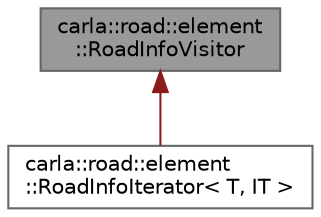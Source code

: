 digraph "carla::road::element::RoadInfoVisitor"
{
 // INTERACTIVE_SVG=YES
 // LATEX_PDF_SIZE
  bgcolor="transparent";
  edge [fontname=Helvetica,fontsize=10,labelfontname=Helvetica,labelfontsize=10];
  node [fontname=Helvetica,fontsize=10,shape=box,height=0.2,width=0.4];
  Node1 [id="Node000001",label="carla::road::element\l::RoadInfoVisitor",height=0.2,width=0.4,color="gray40", fillcolor="grey60", style="filled", fontcolor="black",tooltip=" "];
  Node1 -> Node2 [id="edge1_Node000001_Node000002",dir="back",color="firebrick4",style="solid",tooltip=" "];
  Node2 [id="Node000002",label="carla::road::element\l::RoadInfoIterator\< T, IT \>",height=0.2,width=0.4,color="gray40", fillcolor="white", style="filled",URL="$d8/da6/classcarla_1_1road_1_1element_1_1RoadInfoIterator.html",tooltip=" "];
}
